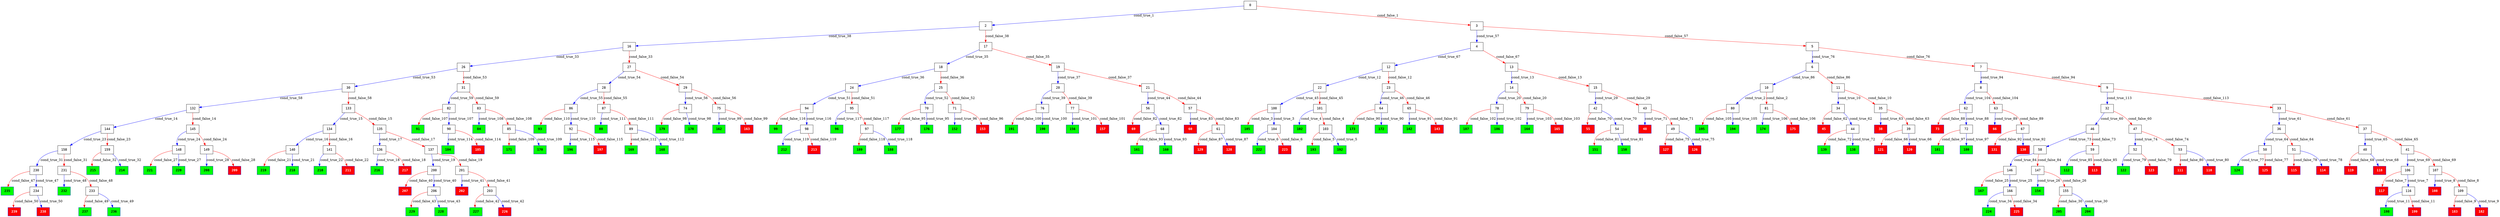 digraph ExecutionTree {
	node [color=black fontname=Courier height=.5 shape=record]
	99 [color=blue, fillcolor=green, style=filled, fontcolor=black, fontname="Courier-Bold"]
	96 [color=blue, fillcolor=green, style=filled, fontcolor=black, fontname="Courier-Bold"]
	93 [color=blue, fillcolor=green, style=filled, fontcolor=black, fontname="Courier-Bold"]
	91 [color=blue, fillcolor=green, style=filled, fontcolor=black, fontname="Courier-Bold"]
	88 [color=blue, fillcolor=green, style=filled, fontcolor=black, fontname="Courier-Bold"]
	84 [color=blue, fillcolor=green, style=filled, fontcolor=black, fontname="Courier-Bold"]
	237 [color=blue, fillcolor=green, style=filled, fontcolor=black, fontname="Courier-Bold"]
	236 [color=blue, fillcolor=green, style=filled, fontcolor=black, fontname="Courier-Bold"]
	235 [color=blue, fillcolor=green, style=filled, fontcolor=black, fontname="Courier-Bold"]
	232 [color=blue, fillcolor=green, style=filled, fontcolor=black, fontname="Courier-Bold"]
	229 [color=blue, fillcolor=green, style=filled, fontcolor=black, fontname="Courier-Bold"]
	228 [color=blue, fillcolor=green, style=filled, fontcolor=black, fontname="Courier-Bold"]
	227 [color=blue, fillcolor=green, style=filled, fontcolor=black, fontname="Courier-Bold"]
	224 [color=blue, fillcolor=green, style=filled, fontcolor=black, fontname="Courier-Bold"]
	222 [color=blue, fillcolor=green, style=filled, fontcolor=black, fontname="Courier-Bold"]
	221 [color=blue, fillcolor=green, style=filled, fontcolor=black, fontname="Courier-Bold"]
	220 [color=blue, fillcolor=green, style=filled, fontcolor=black, fontname="Courier-Bold"]
	219 [color=blue, fillcolor=green, style=filled, fontcolor=black, fontname="Courier-Bold"]
	218 [color=blue, fillcolor=green, style=filled, fontcolor=black, fontname="Courier-Bold"]
	216 [color=blue, fillcolor=green, style=filled, fontcolor=black, fontname="Courier-Bold"]
	215 [color=blue, fillcolor=green, style=filled, fontcolor=black, fontname="Courier-Bold"]
	214 [color=blue, fillcolor=green, style=filled, fontcolor=black, fontname="Courier-Bold"]
	212 [color=blue, fillcolor=green, style=filled, fontcolor=black, fontname="Courier-Bold"]
	210 [color=blue, fillcolor=green, style=filled, fontcolor=black, fontname="Courier-Bold"]
	208 [color=blue, fillcolor=green, style=filled, fontcolor=black, fontname="Courier-Bold"]
	205 [color=blue, fillcolor=green, style=filled, fontcolor=black, fontname="Courier-Bold"]
	204 [color=blue, fillcolor=green, style=filled, fontcolor=black, fontname="Courier-Bold"]
	198 [color=blue, fillcolor=green, style=filled, fontcolor=black, fontname="Courier-Bold"]
	196 [color=blue, fillcolor=green, style=filled, fontcolor=black, fontname="Courier-Bold"]
	195 [color=blue, fillcolor=green, style=filled, fontcolor=black, fontname="Courier-Bold"]
	194 [color=blue, fillcolor=green, style=filled, fontcolor=black, fontname="Courier-Bold"]
	193 [color=blue, fillcolor=green, style=filled, fontcolor=black, fontname="Courier-Bold"]
	192 [color=blue, fillcolor=green, style=filled, fontcolor=black, fontname="Courier-Bold"]
	191 [color=blue, fillcolor=green, style=filled, fontcolor=black, fontname="Courier-Bold"]
	190 [color=blue, fillcolor=green, style=filled, fontcolor=black, fontname="Courier-Bold"]
	189 [color=blue, fillcolor=green, style=filled, fontcolor=black, fontname="Courier-Bold"]
	188 [color=blue, fillcolor=green, style=filled, fontcolor=black, fontname="Courier-Bold"]
	187 [color=blue, fillcolor=green, style=filled, fontcolor=black, fontname="Courier-Bold"]
	186 [color=blue, fillcolor=green, style=filled, fontcolor=black, fontname="Courier-Bold"]
	184 [color=blue, fillcolor=green, style=filled, fontcolor=black, fontname="Courier-Bold"]
	181 [color=blue, fillcolor=green, style=filled, fontcolor=black, fontname="Courier-Bold"]
	180 [color=blue, fillcolor=green, style=filled, fontcolor=black, fontname="Courier-Bold"]
	179 [color=blue, fillcolor=green, style=filled, fontcolor=black, fontname="Courier-Bold"]
	178 [color=blue, fillcolor=green, style=filled, fontcolor=black, fontname="Courier-Bold"]
	177 [color=blue, fillcolor=green, style=filled, fontcolor=black, fontname="Courier-Bold"]
	176 [color=blue, fillcolor=green, style=filled, fontcolor=black, fontname="Courier-Bold"]
	174 [color=blue, fillcolor=green, style=filled, fontcolor=black, fontname="Courier-Bold"]
	173 [color=blue, fillcolor=green, style=filled, fontcolor=black, fontname="Courier-Bold"]
	172 [color=blue, fillcolor=green, style=filled, fontcolor=black, fontname="Courier-Bold"]
	171 [color=blue, fillcolor=green, style=filled, fontcolor=black, fontname="Courier-Bold"]
	170 [color=blue, fillcolor=green, style=filled, fontcolor=black, fontname="Courier-Bold"]
	169 [color=blue, fillcolor=green, style=filled, fontcolor=black, fontname="Courier-Bold"]
	168 [color=blue, fillcolor=green, style=filled, fontcolor=black, fontname="Courier-Bold"]
	167 [color=blue, fillcolor=green, style=filled, fontcolor=black, fontname="Courier-Bold"]
	164 [color=blue, fillcolor=green, style=filled, fontcolor=black, fontname="Courier-Bold"]
	162 [color=blue, fillcolor=green, style=filled, fontcolor=black, fontname="Courier-Bold"]
	161 [color=blue, fillcolor=green, style=filled, fontcolor=black, fontname="Courier-Bold"]
	160 [color=blue, fillcolor=green, style=filled, fontcolor=black, fontname="Courier-Bold"]
	156 [color=blue, fillcolor=green, style=filled, fontcolor=black, fontname="Courier-Bold"]
	154 [color=blue, fillcolor=green, style=filled, fontcolor=black, fontname="Courier-Bold"]
	152 [color=blue, fillcolor=green, style=filled, fontcolor=black, fontname="Courier-Bold"]
	151 [color=blue, fillcolor=green, style=filled, fontcolor=black, fontname="Courier-Bold"]
	150 [color=blue, fillcolor=green, style=filled, fontcolor=black, fontname="Courier-Bold"]
	142 [color=blue, fillcolor=green, style=filled, fontcolor=black, fontname="Courier-Bold"]
	139 [color=blue, fillcolor=green, style=filled, fontcolor=black, fontname="Courier-Bold"]
	138 [color=blue, fillcolor=green, style=filled, fontcolor=black, fontname="Courier-Bold"]
	124 [color=blue, fillcolor=green, style=filled, fontcolor=black, fontname="Courier-Bold"]
	122 [color=blue, fillcolor=green, style=filled, fontcolor=black, fontname="Courier-Bold"]
	112 [color=blue, fillcolor=green, style=filled, fontcolor=black, fontname="Courier-Bold"]
	105 [color=blue, fillcolor=green, style=filled, fontcolor=black, fontname="Courier-Bold"]
	102 [color=blue, fillcolor=green, style=filled, fontcolor=black, fontname="Courier-Bold"]
	197 [color=blue, fillcolor=red, style=filled, fontcolor=white, fontname="Courier-Bold"]
	185 [color=blue, fillcolor=red, style=filled, fontcolor=white, fontname="Courier-Bold"]
	183 [color=blue, fillcolor=red, style=filled, fontcolor=white, fontname="Courier-Bold"]
	175 [color=blue, fillcolor=red, style=filled, fontcolor=white, fontname="Courier-Bold"]
	165 [color=blue, fillcolor=red, style=filled, fontcolor=white, fontname="Courier-Bold"]
	163 [color=blue, fillcolor=red, style=filled, fontcolor=white, fontname="Courier-Bold"]
	157 [color=blue, fillcolor=red, style=filled, fontcolor=white, fontname="Courier-Bold"]
	153 [color=blue, fillcolor=red, style=filled, fontcolor=white, fontname="Courier-Bold"]
	143 [color=blue, fillcolor=red, style=filled, fontcolor=white, fontname="Courier-Bold"]
	131 [color=blue, fillcolor=red, style=filled, fontcolor=white, fontname="Courier-Bold"]
	129 [color=blue, fillcolor=red, style=filled, fontcolor=white, fontname="Courier-Bold"]
	127 [color=blue, fillcolor=red, style=filled, fontcolor=white, fontname="Courier-Bold"]
	125 [color=blue, fillcolor=red, style=filled, fontcolor=white, fontname="Courier-Bold"]
	123 [color=blue, fillcolor=red, style=filled, fontcolor=white, fontname="Courier-Bold"]
	121 [color=blue, fillcolor=red, style=filled, fontcolor=white, fontname="Courier-Bold"]
	119 [color=blue, fillcolor=red, style=filled, fontcolor=white, fontname="Courier-Bold"]
	117 [color=blue, fillcolor=red, style=filled, fontcolor=white, fontname="Courier-Bold"]
	115 [color=blue, fillcolor=red, style=filled, fontcolor=white, fontname="Courier-Bold"]
	113 [color=blue, fillcolor=red, style=filled, fontcolor=white, fontname="Courier-Bold"]
	111 [color=blue, fillcolor=red, style=filled, fontcolor=white, fontname="Courier-Bold"]
	182 [color=blue, fillcolor=red, style=filled, fontcolor=white, fontname="Courier-Bold"]
	108 [color=blue, fillcolor=red, style=filled, fontcolor=white, fontname="Courier-Bold"]
	73 [color=blue, fillcolor=red, style=filled, fontcolor=white, fontname="Courier-Bold"]
	69 [color=blue, fillcolor=red, style=filled, fontcolor=white, fontname="Courier-Bold"]
	130 [color=blue, fillcolor=red, style=filled, fontcolor=white, fontname="Courier-Bold"]
	66 [color=blue, fillcolor=red, style=filled, fontcolor=white, fontname="Courier-Bold"]
	128 [color=blue, fillcolor=red, style=filled, fontcolor=white, fontname="Courier-Bold"]
	60 [color=blue, fillcolor=red, style=filled, fontcolor=white, fontname="Courier-Bold"]
	55 [color=blue, fillcolor=red, style=filled, fontcolor=white, fontname="Courier-Bold"]
	110 [color=blue, fillcolor=red, style=filled, fontcolor=white, fontname="Courier-Bold"]
	114 [color=blue, fillcolor=red, style=filled, fontcolor=white, fontname="Courier-Bold"]
	126 [color=blue, fillcolor=red, style=filled, fontcolor=white, fontname="Courier-Bold"]
	45 [color=blue, fillcolor=red, style=filled, fontcolor=white, fontname="Courier-Bold"]
	48 [color=blue, fillcolor=red, style=filled, fontcolor=white, fontname="Courier-Bold"]
	120 [color=blue, fillcolor=red, style=filled, fontcolor=white, fontname="Courier-Bold"]
	118 [color=blue, fillcolor=red, style=filled, fontcolor=white, fontname="Courier-Bold"]
	38 [color=blue, fillcolor=red, style=filled, fontcolor=white, fontname="Courier-Bold"]
	239 [color=blue, fillcolor=red, style=filled, fontcolor=white, fontname="Courier-Bold"]
	225 [color=blue, fillcolor=red, style=filled, fontcolor=white, fontname="Courier-Bold"]
	223 [color=blue, fillcolor=red, style=filled, fontcolor=white, fontname="Courier-Bold"]
	217 [color=blue, fillcolor=red, style=filled, fontcolor=white, fontname="Courier-Bold"]
	213 [color=blue, fillcolor=red, style=filled, fontcolor=white, fontname="Courier-Bold"]
	211 [color=blue, fillcolor=red, style=filled, fontcolor=white, fontname="Courier-Bold"]
	209 [color=blue, fillcolor=red, style=filled, fontcolor=white, fontname="Courier-Bold"]
	207 [color=blue, fillcolor=red, style=filled, fontcolor=white, fontname="Courier-Bold"]
	226 [color=blue, fillcolor=red, style=filled, fontcolor=white, fontname="Courier-Bold"]
	202 [color=blue, fillcolor=red, style=filled, fontcolor=white, fontname="Courier-Bold"]
	199 [color=blue, fillcolor=red, style=filled, fontcolor=white, fontname="Courier-Bold"]
	238 [color=blue, fillcolor=red, style=filled, fontcolor=white, fontname="Courier-Bold"]
	0 -> 2 [label=cond_true_1 color=blue]
	0 -> 3 [label=cond_false_1 color=red]
	2 -> 16 [label=cond_true_38 color=blue]
	2 -> 17 [label=cond_false_38 color=red]
	3 -> 4 [label=cond_true_57 color=blue]
	3 -> 5 [label=cond_false_57 color=red]
	10 -> 80 [label=cond_true_2 color=blue]
	10 -> 81 [label=cond_false_2 color=red]
	80 -> 194 [label=cond_true_105 color=blue]
	80 -> 195 [label=cond_false_105 color=red]
	81 -> 174 [label=cond_true_106 color=blue]
	81 -> 175 [label=cond_false_106 color=red]
	100 -> 104 [label=cond_true_3 color=blue]
	100 -> 105 [label=cond_false_3 color=red]
	104 -> 222 [label=cond_true_6 color=blue]
	104 -> 223 [label=cond_false_6 color=red]
	101 -> 102 [label=cond_true_4 color=blue]
	101 -> 103 [label=cond_false_4 color=red]
	103 -> 192 [label=cond_true_5 color=blue]
	103 -> 193 [label=cond_false_5 color=red]
	106 -> 116 [label=cond_true_7 color=blue]
	106 -> 117 [label=cond_false_7 color=red]
	116 -> 198 [label=cond_true_11 color=blue]
	116 -> 199 [label=cond_false_11 color=red]
	107 -> 108 [label=cond_true_8 color=blue]
	107 -> 109 [label=cond_false_8 color=red]
	109 -> 182 [label=cond_true_9 color=blue]
	109 -> 183 [label=cond_false_9 color=red]
	11 -> 34 [label=cond_true_10 color=blue]
	11 -> 35 [label=cond_false_10 color=red]
	34 -> 44 [label=cond_true_62 color=blue]
	34 -> 45 [label=cond_false_62 color=red]
	35 -> 38 [label=cond_true_63 color=blue]
	35 -> 39 [label=cond_false_63 color=red]
	12 -> 22 [label=cond_true_12 color=blue]
	12 -> 23 [label=cond_false_12 color=red]
	22 -> 100 [label=cond_true_45 color=blue]
	22 -> 101 [label=cond_false_45 color=red]
	23 -> 64 [label=cond_true_46 color=blue]
	23 -> 65 [label=cond_false_46 color=red]
	13 -> 14 [label=cond_true_13 color=blue]
	13 -> 15 [label=cond_false_13 color=red]
	14 -> 78 [label=cond_true_20 color=blue]
	14 -> 79 [label=cond_false_20 color=red]
	15 -> 42 [label=cond_true_29 color=blue]
	15 -> 43 [label=cond_false_29 color=red]
	132 -> 144 [label=cond_true_14 color=blue]
	132 -> 145 [label=cond_false_14 color=red]
	144 -> 158 [label=cond_true_23 color=blue]
	144 -> 159 [label=cond_false_23 color=red]
	145 -> 148 [label=cond_true_24 color=blue]
	145 -> 149 [label=cond_false_24 color=red]
	133 -> 134 [label=cond_true_15 color=blue]
	133 -> 135 [label=cond_false_15 color=red]
	134 -> 140 [label=cond_true_16 color=blue]
	134 -> 141 [label=cond_false_16 color=red]
	135 -> 136 [label=cond_true_17 color=blue]
	135 -> 137 [label=cond_false_17 color=red]
	140 -> 218 [label=cond_true_21 color=blue]
	140 -> 219 [label=cond_false_21 color=red]
	141 -> 210 [label=cond_true_22 color=blue]
	141 -> 211 [label=cond_false_22 color=red]
	136 -> 216 [label=cond_true_18 color=blue]
	136 -> 217 [label=cond_false_18 color=red]
	137 -> 200 [label=cond_true_19 color=blue]
	137 -> 201 [label=cond_false_19 color=red]
	200 -> 206 [label=cond_true_40 color=blue]
	200 -> 207 [label=cond_false_40 color=red]
	201 -> 202 [label=cond_true_41 color=blue]
	201 -> 203 [label=cond_false_41 color=red]
	78 -> 186 [label=cond_true_102 color=blue]
	78 -> 187 [label=cond_false_102 color=red]
	79 -> 164 [label=cond_true_103 color=blue]
	79 -> 165 [label=cond_false_103 color=red]
	158 -> 230 [label=cond_true_31 color=blue]
	158 -> 231 [label=cond_false_31 color=red]
	159 -> 214 [label=cond_true_32 color=blue]
	159 -> 215 [label=cond_false_32 color=red]
	148 -> 220 [label=cond_true_27 color=blue]
	148 -> 221 [label=cond_false_27 color=red]
	149 -> 208 [label=cond_true_28 color=blue]
	149 -> 209 [label=cond_false_28 color=red]
	146 -> 166 [label=cond_true_25 color=blue]
	146 -> 167 [label=cond_false_25 color=red]
	166 -> 224 [label=cond_true_34 color=blue]
	166 -> 225 [label=cond_false_34 color=red]
	147 -> 154 [label=cond_true_26 color=blue]
	147 -> 155 [label=cond_false_26 color=red]
	155 -> 204 [label=cond_true_30 color=blue]
	155 -> 205 [label=cond_false_30 color=red]
	42 -> 54 [label=cond_true_70 color=blue]
	42 -> 55 [label=cond_false_70 color=red]
	43 -> 48 [label=cond_true_71 color=blue]
	43 -> 49 [label=cond_false_71 color=red]
	230 -> 234 [label=cond_true_47 color=blue]
	230 -> 235 [label=cond_false_47 color=red]
	231 -> 232 [label=cond_true_48 color=blue]
	231 -> 233 [label=cond_false_48 color=red]
	16 -> 26 [label=cond_true_33 color=blue]
	16 -> 27 [label=cond_false_33 color=red]
	26 -> 30 [label=cond_true_53 color=blue]
	26 -> 31 [label=cond_false_53 color=red]
	27 -> 28 [label=cond_true_54 color=blue]
	27 -> 29 [label=cond_false_54 color=red]
	17 -> 18 [label=cond_true_35 color=blue]
	17 -> 19 [label=cond_false_35 color=red]
	18 -> 24 [label=cond_true_36 color=blue]
	18 -> 25 [label=cond_false_36 color=red]
	19 -> 20 [label=cond_true_37 color=blue]
	19 -> 21 [label=cond_false_37 color=red]
	24 -> 94 [label=cond_true_51 color=blue]
	24 -> 95 [label=cond_false_51 color=red]
	25 -> 70 [label=cond_true_52 color=blue]
	25 -> 71 [label=cond_false_52 color=red]
	20 -> 76 [label=cond_true_39 color=blue]
	20 -> 77 [label=cond_false_39 color=red]
	21 -> 56 [label=cond_true_44 color=blue]
	21 -> 57 [label=cond_false_44 color=red]
	76 -> 190 [label=cond_true_100 color=blue]
	76 -> 191 [label=cond_false_100 color=red]
	77 -> 156 [label=cond_true_101 color=blue]
	77 -> 157 [label=cond_false_101 color=red]
	206 -> 228 [label=cond_true_43 color=blue]
	206 -> 229 [label=cond_false_43 color=red]
	203 -> 226 [label=cond_true_42 color=blue]
	203 -> 227 [label=cond_false_42 color=red]
	56 -> 68 [label=cond_true_82 color=blue]
	56 -> 69 [label=cond_false_82 color=red]
	57 -> 60 [label=cond_true_83 color=blue]
	57 -> 61 [label=cond_false_83 color=red]
	64 -> 172 [label=cond_true_90 color=blue]
	64 -> 173 [label=cond_false_90 color=red]
	65 -> 142 [label=cond_true_91 color=blue]
	65 -> 143 [label=cond_false_91 color=red]
	234 -> 238 [label=cond_true_50 color=blue]
	234 -> 239 [label=cond_false_50 color=red]
	233 -> 236 [label=cond_true_49 color=blue]
	233 -> 237 [label=cond_false_49 color=red]
	94 -> 98 [label=cond_true_116 color=blue]
	94 -> 99 [label=cond_false_116 color=red]
	95 -> 96 [label=cond_true_117 color=blue]
	95 -> 97 [label=cond_false_117 color=red]
	70 -> 176 [label=cond_true_95 color=blue]
	70 -> 177 [label=cond_false_95 color=red]
	71 -> 152 [label=cond_true_96 color=blue]
	71 -> 153 [label=cond_false_96 color=red]
	30 -> 132 [label=cond_true_58 color=blue]
	30 -> 133 [label=cond_false_58 color=red]
	31 -> 82 [label=cond_true_59 color=blue]
	31 -> 83 [label=cond_false_59 color=red]
	28 -> 86 [label=cond_true_55 color=blue]
	28 -> 87 [label=cond_false_55 color=red]
	29 -> 74 [label=cond_true_56 color=blue]
	29 -> 75 [label=cond_false_56 color=red]
	86 -> 92 [label=cond_true_110 color=blue]
	86 -> 93 [label=cond_false_110 color=red]
	87 -> 88 [label=cond_true_111 color=blue]
	87 -> 89 [label=cond_false_111 color=red]
	74 -> 178 [label=cond_true_98 color=blue]
	74 -> 179 [label=cond_false_98 color=red]
	75 -> 162 [label=cond_true_99 color=blue]
	75 -> 163 [label=cond_false_99 color=red]
	4 -> 12 [label=cond_true_67 color=blue]
	4 -> 13 [label=cond_false_67 color=red]
	5 -> 6 [label=cond_true_76 color=blue]
	5 -> 7 [label=cond_false_76 color=red]
	82 -> 90 [label=cond_true_107 color=blue]
	82 -> 91 [label=cond_false_107 color=red]
	83 -> 84 [label=cond_true_108 color=blue]
	83 -> 85 [label=cond_false_108 color=red]
	32 -> 46 [label=cond_true_60 color=blue]
	32 -> 47 [label=cond_false_60 color=red]
	46 -> 58 [label=cond_true_73 color=blue]
	46 -> 59 [label=cond_false_73 color=red]
	47 -> 52 [label=cond_true_74 color=blue]
	47 -> 53 [label=cond_false_74 color=red]
	33 -> 36 [label=cond_true_61 color=blue]
	33 -> 37 [label=cond_false_61 color=red]
	36 -> 50 [label=cond_true_64 color=blue]
	36 -> 51 [label=cond_false_64 color=red]
	37 -> 40 [label=cond_true_65 color=blue]
	37 -> 41 [label=cond_false_65 color=red]
	44 -> 138 [label=cond_true_72 color=blue]
	44 -> 139 [label=cond_false_72 color=red]
	39 -> 120 [label=cond_true_66 color=blue]
	39 -> 121 [label=cond_false_66 color=red]
	50 -> 124 [label=cond_true_77 color=blue]
	50 -> 125 [label=cond_false_77 color=red]
	51 -> 114 [label=cond_true_78 color=blue]
	51 -> 115 [label=cond_false_78 color=red]
	40 -> 118 [label=cond_true_68 color=blue]
	40 -> 119 [label=cond_false_68 color=red]
	41 -> 106 [label=cond_true_69 color=blue]
	41 -> 107 [label=cond_false_69 color=red]
	54 -> 150 [label=cond_true_81 color=blue]
	54 -> 151 [label=cond_false_81 color=red]
	49 -> 126 [label=cond_true_75 color=blue]
	49 -> 127 [label=cond_false_75 color=red]
	58 -> 146 [label=cond_true_84 color=blue]
	58 -> 147 [label=cond_false_84 color=red]
	59 -> 112 [label=cond_true_85 color=blue]
	59 -> 113 [label=cond_false_85 color=red]
	52 -> 122 [label=cond_true_79 color=blue]
	52 -> 123 [label=cond_false_79 color=red]
	53 -> 110 [label=cond_true_80 color=blue]
	53 -> 111 [label=cond_false_80 color=red]
	6 -> 10 [label=cond_true_86 color=blue]
	6 -> 11 [label=cond_false_86 color=red]
	7 -> 8 [label=cond_true_94 color=blue]
	7 -> 9 [label=cond_false_94 color=red]
	68 -> 160 [label=cond_true_93 color=blue]
	68 -> 161 [label=cond_false_93 color=red]
	61 -> 128 [label=cond_true_87 color=blue]
	61 -> 129 [label=cond_false_87 color=red]
	62 -> 72 [label=cond_true_88 color=blue]
	62 -> 73 [label=cond_false_88 color=red]
	72 -> 180 [label=cond_true_97 color=blue]
	72 -> 181 [label=cond_false_97 color=red]
	63 -> 66 [label=cond_true_89 color=blue]
	63 -> 67 [label=cond_false_89 color=red]
	67 -> 130 [label=cond_true_92 color=blue]
	67 -> 131 [label=cond_false_92 color=red]
	8 -> 62 [label=cond_true_104 color=blue]
	8 -> 63 [label=cond_false_104 color=red]
	9 -> 32 [label=cond_true_113 color=blue]
	9 -> 33 [label=cond_false_113 color=red]
	90 -> 184 [label=cond_true_114 color=blue]
	90 -> 185 [label=cond_false_114 color=red]
	85 -> 170 [label=cond_true_109 color=blue]
	85 -> 171 [label=cond_false_109 color=red]
	92 -> 196 [label=cond_true_115 color=blue]
	92 -> 197 [label=cond_false_115 color=red]
	89 -> 168 [label=cond_true_112 color=blue]
	89 -> 169 [label=cond_false_112 color=red]
	98 -> 212 [label=cond_true_119 color=blue]
	98 -> 213 [label=cond_false_119 color=red]
	97 -> 188 [label=cond_true_118 color=blue]
	97 -> 189 [label=cond_false_118 color=red]
}
